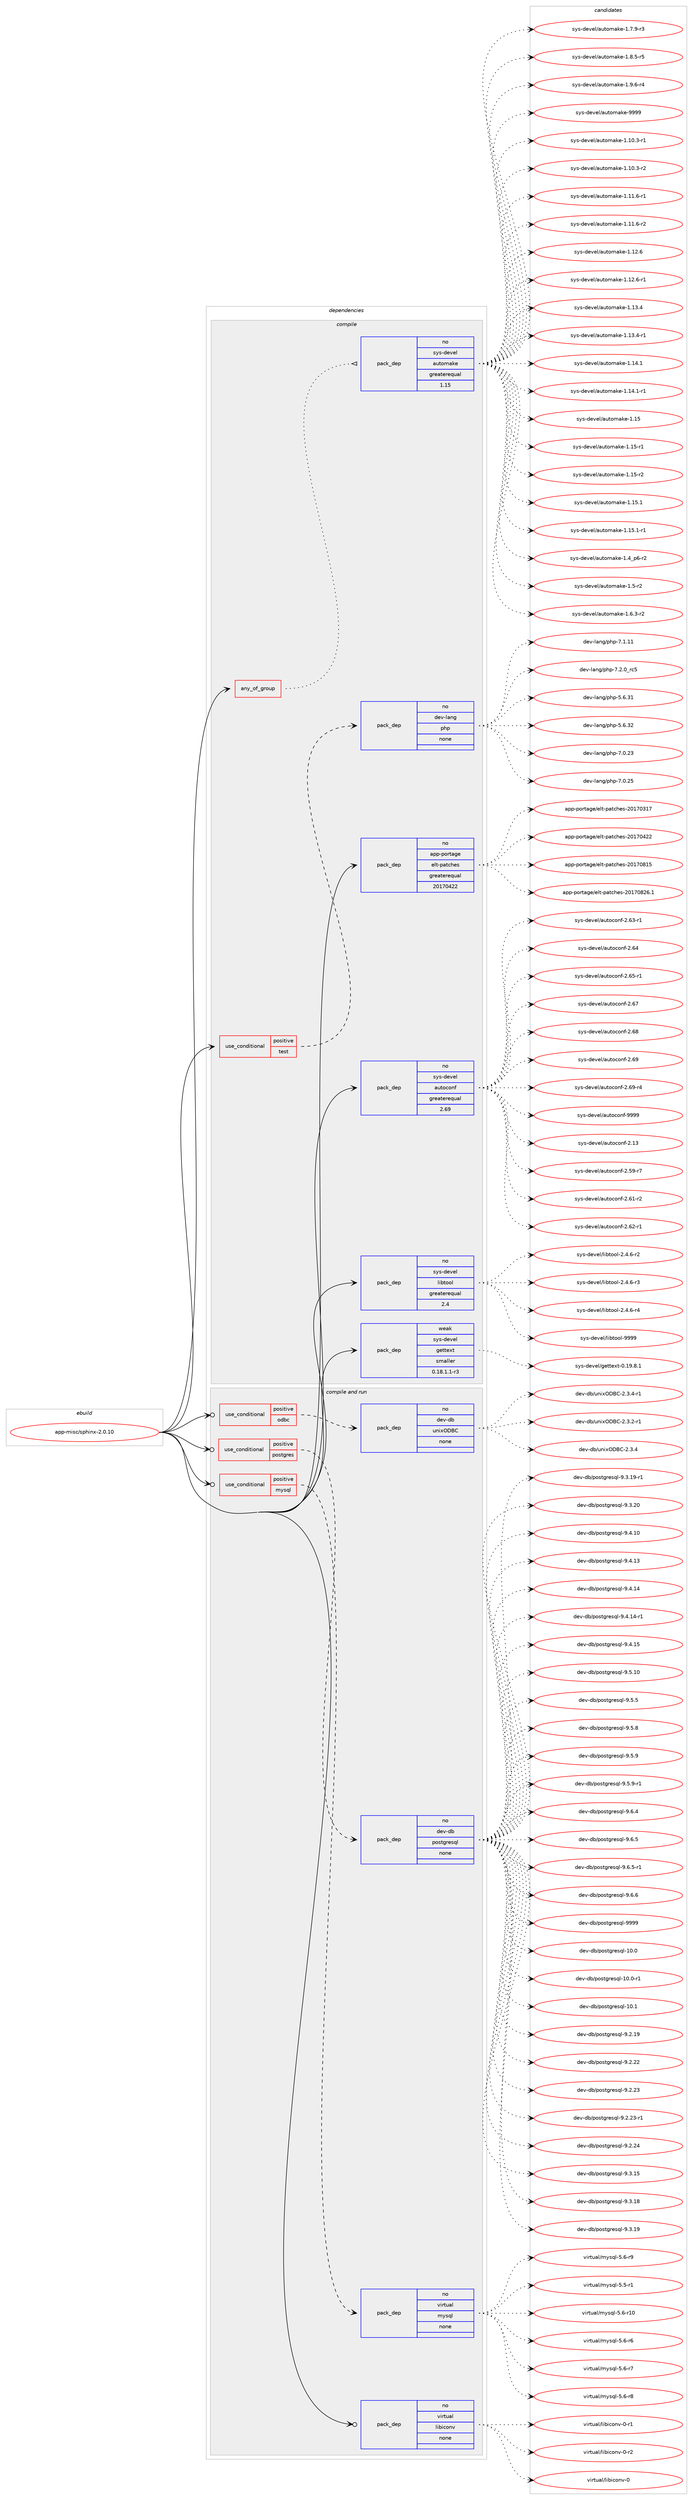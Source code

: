 digraph prolog {

# *************
# Graph options
# *************

newrank=true;
concentrate=true;
compound=true;
graph [rankdir=LR,fontname=Helvetica,fontsize=10,ranksep=1.5];#, ranksep=2.5, nodesep=0.2];
edge  [arrowhead=vee];
node  [fontname=Helvetica,fontsize=10];

# **********
# The ebuild
# **********

subgraph cluster_leftcol {
color=gray;
rank=same;
label=<<i>ebuild</i>>;
id [label="app-misc/sphinx-2.0.10", color=red, width=4, href="../app-misc/sphinx-2.0.10.svg"];
}

# ****************
# The dependencies
# ****************

subgraph cluster_midcol {
color=gray;
label=<<i>dependencies</i>>;
subgraph cluster_compile {
fillcolor="#eeeeee";
style=filled;
label=<<i>compile</i>>;
subgraph any778 {
dependency47933 [label=<<TABLE BORDER="0" CELLBORDER="1" CELLSPACING="0" CELLPADDING="4"><TR><TD CELLPADDING="10">any_of_group</TD></TR></TABLE>>, shape=none, color=red];subgraph pack34350 {
dependency47934 [label=<<TABLE BORDER="0" CELLBORDER="1" CELLSPACING="0" CELLPADDING="4" WIDTH="220"><TR><TD ROWSPAN="6" CELLPADDING="30">pack_dep</TD></TR><TR><TD WIDTH="110">no</TD></TR><TR><TD>sys-devel</TD></TR><TR><TD>automake</TD></TR><TR><TD>greaterequal</TD></TR><TR><TD>1.15</TD></TR></TABLE>>, shape=none, color=blue];
}
dependency47933:e -> dependency47934:w [weight=20,style="dotted",arrowhead="oinv"];
}
id:e -> dependency47933:w [weight=20,style="solid",arrowhead="vee"];
subgraph cond12784 {
dependency47935 [label=<<TABLE BORDER="0" CELLBORDER="1" CELLSPACING="0" CELLPADDING="4"><TR><TD ROWSPAN="3" CELLPADDING="10">use_conditional</TD></TR><TR><TD>positive</TD></TR><TR><TD>test</TD></TR></TABLE>>, shape=none, color=red];
subgraph pack34351 {
dependency47936 [label=<<TABLE BORDER="0" CELLBORDER="1" CELLSPACING="0" CELLPADDING="4" WIDTH="220"><TR><TD ROWSPAN="6" CELLPADDING="30">pack_dep</TD></TR><TR><TD WIDTH="110">no</TD></TR><TR><TD>dev-lang</TD></TR><TR><TD>php</TD></TR><TR><TD>none</TD></TR><TR><TD></TD></TR></TABLE>>, shape=none, color=blue];
}
dependency47935:e -> dependency47936:w [weight=20,style="dashed",arrowhead="vee"];
}
id:e -> dependency47935:w [weight=20,style="solid",arrowhead="vee"];
subgraph pack34352 {
dependency47937 [label=<<TABLE BORDER="0" CELLBORDER="1" CELLSPACING="0" CELLPADDING="4" WIDTH="220"><TR><TD ROWSPAN="6" CELLPADDING="30">pack_dep</TD></TR><TR><TD WIDTH="110">no</TD></TR><TR><TD>app-portage</TD></TR><TR><TD>elt-patches</TD></TR><TR><TD>greaterequal</TD></TR><TR><TD>20170422</TD></TR></TABLE>>, shape=none, color=blue];
}
id:e -> dependency47937:w [weight=20,style="solid",arrowhead="vee"];
subgraph pack34353 {
dependency47938 [label=<<TABLE BORDER="0" CELLBORDER="1" CELLSPACING="0" CELLPADDING="4" WIDTH="220"><TR><TD ROWSPAN="6" CELLPADDING="30">pack_dep</TD></TR><TR><TD WIDTH="110">no</TD></TR><TR><TD>sys-devel</TD></TR><TR><TD>autoconf</TD></TR><TR><TD>greaterequal</TD></TR><TR><TD>2.69</TD></TR></TABLE>>, shape=none, color=blue];
}
id:e -> dependency47938:w [weight=20,style="solid",arrowhead="vee"];
subgraph pack34354 {
dependency47939 [label=<<TABLE BORDER="0" CELLBORDER="1" CELLSPACING="0" CELLPADDING="4" WIDTH="220"><TR><TD ROWSPAN="6" CELLPADDING="30">pack_dep</TD></TR><TR><TD WIDTH="110">no</TD></TR><TR><TD>sys-devel</TD></TR><TR><TD>libtool</TD></TR><TR><TD>greaterequal</TD></TR><TR><TD>2.4</TD></TR></TABLE>>, shape=none, color=blue];
}
id:e -> dependency47939:w [weight=20,style="solid",arrowhead="vee"];
subgraph pack34355 {
dependency47940 [label=<<TABLE BORDER="0" CELLBORDER="1" CELLSPACING="0" CELLPADDING="4" WIDTH="220"><TR><TD ROWSPAN="6" CELLPADDING="30">pack_dep</TD></TR><TR><TD WIDTH="110">weak</TD></TR><TR><TD>sys-devel</TD></TR><TR><TD>gettext</TD></TR><TR><TD>smaller</TD></TR><TR><TD>0.18.1.1-r3</TD></TR></TABLE>>, shape=none, color=blue];
}
id:e -> dependency47940:w [weight=20,style="solid",arrowhead="vee"];
}
subgraph cluster_compileandrun {
fillcolor="#eeeeee";
style=filled;
label=<<i>compile and run</i>>;
subgraph cond12785 {
dependency47941 [label=<<TABLE BORDER="0" CELLBORDER="1" CELLSPACING="0" CELLPADDING="4"><TR><TD ROWSPAN="3" CELLPADDING="10">use_conditional</TD></TR><TR><TD>positive</TD></TR><TR><TD>mysql</TD></TR></TABLE>>, shape=none, color=red];
subgraph pack34356 {
dependency47942 [label=<<TABLE BORDER="0" CELLBORDER="1" CELLSPACING="0" CELLPADDING="4" WIDTH="220"><TR><TD ROWSPAN="6" CELLPADDING="30">pack_dep</TD></TR><TR><TD WIDTH="110">no</TD></TR><TR><TD>virtual</TD></TR><TR><TD>mysql</TD></TR><TR><TD>none</TD></TR><TR><TD></TD></TR></TABLE>>, shape=none, color=blue];
}
dependency47941:e -> dependency47942:w [weight=20,style="dashed",arrowhead="vee"];
}
id:e -> dependency47941:w [weight=20,style="solid",arrowhead="odotvee"];
subgraph cond12786 {
dependency47943 [label=<<TABLE BORDER="0" CELLBORDER="1" CELLSPACING="0" CELLPADDING="4"><TR><TD ROWSPAN="3" CELLPADDING="10">use_conditional</TD></TR><TR><TD>positive</TD></TR><TR><TD>odbc</TD></TR></TABLE>>, shape=none, color=red];
subgraph pack34357 {
dependency47944 [label=<<TABLE BORDER="0" CELLBORDER="1" CELLSPACING="0" CELLPADDING="4" WIDTH="220"><TR><TD ROWSPAN="6" CELLPADDING="30">pack_dep</TD></TR><TR><TD WIDTH="110">no</TD></TR><TR><TD>dev-db</TD></TR><TR><TD>unixODBC</TD></TR><TR><TD>none</TD></TR><TR><TD></TD></TR></TABLE>>, shape=none, color=blue];
}
dependency47943:e -> dependency47944:w [weight=20,style="dashed",arrowhead="vee"];
}
id:e -> dependency47943:w [weight=20,style="solid",arrowhead="odotvee"];
subgraph cond12787 {
dependency47945 [label=<<TABLE BORDER="0" CELLBORDER="1" CELLSPACING="0" CELLPADDING="4"><TR><TD ROWSPAN="3" CELLPADDING="10">use_conditional</TD></TR><TR><TD>positive</TD></TR><TR><TD>postgres</TD></TR></TABLE>>, shape=none, color=red];
subgraph pack34358 {
dependency47946 [label=<<TABLE BORDER="0" CELLBORDER="1" CELLSPACING="0" CELLPADDING="4" WIDTH="220"><TR><TD ROWSPAN="6" CELLPADDING="30">pack_dep</TD></TR><TR><TD WIDTH="110">no</TD></TR><TR><TD>dev-db</TD></TR><TR><TD>postgresql</TD></TR><TR><TD>none</TD></TR><TR><TD></TD></TR></TABLE>>, shape=none, color=blue];
}
dependency47945:e -> dependency47946:w [weight=20,style="dashed",arrowhead="vee"];
}
id:e -> dependency47945:w [weight=20,style="solid",arrowhead="odotvee"];
subgraph pack34359 {
dependency47947 [label=<<TABLE BORDER="0" CELLBORDER="1" CELLSPACING="0" CELLPADDING="4" WIDTH="220"><TR><TD ROWSPAN="6" CELLPADDING="30">pack_dep</TD></TR><TR><TD WIDTH="110">no</TD></TR><TR><TD>virtual</TD></TR><TR><TD>libiconv</TD></TR><TR><TD>none</TD></TR><TR><TD></TD></TR></TABLE>>, shape=none, color=blue];
}
id:e -> dependency47947:w [weight=20,style="solid",arrowhead="odotvee"];
}
subgraph cluster_run {
fillcolor="#eeeeee";
style=filled;
label=<<i>run</i>>;
}
}

# **************
# The candidates
# **************

subgraph cluster_choices {
rank=same;
color=gray;
label=<<i>candidates</i>>;

subgraph choice34350 {
color=black;
nodesep=1;
choice11512111545100101118101108479711711611110997107101454946494846514511449 [label="sys-devel/automake-1.10.3-r1", color=red, width=4,href="../sys-devel/automake-1.10.3-r1.svg"];
choice11512111545100101118101108479711711611110997107101454946494846514511450 [label="sys-devel/automake-1.10.3-r2", color=red, width=4,href="../sys-devel/automake-1.10.3-r2.svg"];
choice11512111545100101118101108479711711611110997107101454946494946544511449 [label="sys-devel/automake-1.11.6-r1", color=red, width=4,href="../sys-devel/automake-1.11.6-r1.svg"];
choice11512111545100101118101108479711711611110997107101454946494946544511450 [label="sys-devel/automake-1.11.6-r2", color=red, width=4,href="../sys-devel/automake-1.11.6-r2.svg"];
choice1151211154510010111810110847971171161111099710710145494649504654 [label="sys-devel/automake-1.12.6", color=red, width=4,href="../sys-devel/automake-1.12.6.svg"];
choice11512111545100101118101108479711711611110997107101454946495046544511449 [label="sys-devel/automake-1.12.6-r1", color=red, width=4,href="../sys-devel/automake-1.12.6-r1.svg"];
choice1151211154510010111810110847971171161111099710710145494649514652 [label="sys-devel/automake-1.13.4", color=red, width=4,href="../sys-devel/automake-1.13.4.svg"];
choice11512111545100101118101108479711711611110997107101454946495146524511449 [label="sys-devel/automake-1.13.4-r1", color=red, width=4,href="../sys-devel/automake-1.13.4-r1.svg"];
choice1151211154510010111810110847971171161111099710710145494649524649 [label="sys-devel/automake-1.14.1", color=red, width=4,href="../sys-devel/automake-1.14.1.svg"];
choice11512111545100101118101108479711711611110997107101454946495246494511449 [label="sys-devel/automake-1.14.1-r1", color=red, width=4,href="../sys-devel/automake-1.14.1-r1.svg"];
choice115121115451001011181011084797117116111109971071014549464953 [label="sys-devel/automake-1.15", color=red, width=4,href="../sys-devel/automake-1.15.svg"];
choice1151211154510010111810110847971171161111099710710145494649534511449 [label="sys-devel/automake-1.15-r1", color=red, width=4,href="../sys-devel/automake-1.15-r1.svg"];
choice1151211154510010111810110847971171161111099710710145494649534511450 [label="sys-devel/automake-1.15-r2", color=red, width=4,href="../sys-devel/automake-1.15-r2.svg"];
choice1151211154510010111810110847971171161111099710710145494649534649 [label="sys-devel/automake-1.15.1", color=red, width=4,href="../sys-devel/automake-1.15.1.svg"];
choice11512111545100101118101108479711711611110997107101454946495346494511449 [label="sys-devel/automake-1.15.1-r1", color=red, width=4,href="../sys-devel/automake-1.15.1-r1.svg"];
choice115121115451001011181011084797117116111109971071014549465295112544511450 [label="sys-devel/automake-1.4_p6-r2", color=red, width=4,href="../sys-devel/automake-1.4_p6-r2.svg"];
choice11512111545100101118101108479711711611110997107101454946534511450 [label="sys-devel/automake-1.5-r2", color=red, width=4,href="../sys-devel/automake-1.5-r2.svg"];
choice115121115451001011181011084797117116111109971071014549465446514511450 [label="sys-devel/automake-1.6.3-r2", color=red, width=4,href="../sys-devel/automake-1.6.3-r2.svg"];
choice115121115451001011181011084797117116111109971071014549465546574511451 [label="sys-devel/automake-1.7.9-r3", color=red, width=4,href="../sys-devel/automake-1.7.9-r3.svg"];
choice115121115451001011181011084797117116111109971071014549465646534511453 [label="sys-devel/automake-1.8.5-r5", color=red, width=4,href="../sys-devel/automake-1.8.5-r5.svg"];
choice115121115451001011181011084797117116111109971071014549465746544511452 [label="sys-devel/automake-1.9.6-r4", color=red, width=4,href="../sys-devel/automake-1.9.6-r4.svg"];
choice115121115451001011181011084797117116111109971071014557575757 [label="sys-devel/automake-9999", color=red, width=4,href="../sys-devel/automake-9999.svg"];
dependency47934:e -> choice11512111545100101118101108479711711611110997107101454946494846514511449:w [style=dotted,weight="100"];
dependency47934:e -> choice11512111545100101118101108479711711611110997107101454946494846514511450:w [style=dotted,weight="100"];
dependency47934:e -> choice11512111545100101118101108479711711611110997107101454946494946544511449:w [style=dotted,weight="100"];
dependency47934:e -> choice11512111545100101118101108479711711611110997107101454946494946544511450:w [style=dotted,weight="100"];
dependency47934:e -> choice1151211154510010111810110847971171161111099710710145494649504654:w [style=dotted,weight="100"];
dependency47934:e -> choice11512111545100101118101108479711711611110997107101454946495046544511449:w [style=dotted,weight="100"];
dependency47934:e -> choice1151211154510010111810110847971171161111099710710145494649514652:w [style=dotted,weight="100"];
dependency47934:e -> choice11512111545100101118101108479711711611110997107101454946495146524511449:w [style=dotted,weight="100"];
dependency47934:e -> choice1151211154510010111810110847971171161111099710710145494649524649:w [style=dotted,weight="100"];
dependency47934:e -> choice11512111545100101118101108479711711611110997107101454946495246494511449:w [style=dotted,weight="100"];
dependency47934:e -> choice115121115451001011181011084797117116111109971071014549464953:w [style=dotted,weight="100"];
dependency47934:e -> choice1151211154510010111810110847971171161111099710710145494649534511449:w [style=dotted,weight="100"];
dependency47934:e -> choice1151211154510010111810110847971171161111099710710145494649534511450:w [style=dotted,weight="100"];
dependency47934:e -> choice1151211154510010111810110847971171161111099710710145494649534649:w [style=dotted,weight="100"];
dependency47934:e -> choice11512111545100101118101108479711711611110997107101454946495346494511449:w [style=dotted,weight="100"];
dependency47934:e -> choice115121115451001011181011084797117116111109971071014549465295112544511450:w [style=dotted,weight="100"];
dependency47934:e -> choice11512111545100101118101108479711711611110997107101454946534511450:w [style=dotted,weight="100"];
dependency47934:e -> choice115121115451001011181011084797117116111109971071014549465446514511450:w [style=dotted,weight="100"];
dependency47934:e -> choice115121115451001011181011084797117116111109971071014549465546574511451:w [style=dotted,weight="100"];
dependency47934:e -> choice115121115451001011181011084797117116111109971071014549465646534511453:w [style=dotted,weight="100"];
dependency47934:e -> choice115121115451001011181011084797117116111109971071014549465746544511452:w [style=dotted,weight="100"];
dependency47934:e -> choice115121115451001011181011084797117116111109971071014557575757:w [style=dotted,weight="100"];
}
subgraph choice34351 {
color=black;
nodesep=1;
choice10010111845108971101034711210411245534654465149 [label="dev-lang/php-5.6.31", color=red, width=4,href="../dev-lang/php-5.6.31.svg"];
choice10010111845108971101034711210411245534654465150 [label="dev-lang/php-5.6.32", color=red, width=4,href="../dev-lang/php-5.6.32.svg"];
choice10010111845108971101034711210411245554648465051 [label="dev-lang/php-7.0.23", color=red, width=4,href="../dev-lang/php-7.0.23.svg"];
choice10010111845108971101034711210411245554648465053 [label="dev-lang/php-7.0.25", color=red, width=4,href="../dev-lang/php-7.0.25.svg"];
choice10010111845108971101034711210411245554649464949 [label="dev-lang/php-7.1.11", color=red, width=4,href="../dev-lang/php-7.1.11.svg"];
choice100101118451089711010347112104112455546504648951149953 [label="dev-lang/php-7.2.0_rc5", color=red, width=4,href="../dev-lang/php-7.2.0_rc5.svg"];
dependency47936:e -> choice10010111845108971101034711210411245534654465149:w [style=dotted,weight="100"];
dependency47936:e -> choice10010111845108971101034711210411245534654465150:w [style=dotted,weight="100"];
dependency47936:e -> choice10010111845108971101034711210411245554648465051:w [style=dotted,weight="100"];
dependency47936:e -> choice10010111845108971101034711210411245554648465053:w [style=dotted,weight="100"];
dependency47936:e -> choice10010111845108971101034711210411245554649464949:w [style=dotted,weight="100"];
dependency47936:e -> choice100101118451089711010347112104112455546504648951149953:w [style=dotted,weight="100"];
}
subgraph choice34352 {
color=black;
nodesep=1;
choice97112112451121111141169710310147101108116451129711699104101115455048495548514955 [label="app-portage/elt-patches-20170317", color=red, width=4,href="../app-portage/elt-patches-20170317.svg"];
choice97112112451121111141169710310147101108116451129711699104101115455048495548525050 [label="app-portage/elt-patches-20170422", color=red, width=4,href="../app-portage/elt-patches-20170422.svg"];
choice97112112451121111141169710310147101108116451129711699104101115455048495548564953 [label="app-portage/elt-patches-20170815", color=red, width=4,href="../app-portage/elt-patches-20170815.svg"];
choice971121124511211111411697103101471011081164511297116991041011154550484955485650544649 [label="app-portage/elt-patches-20170826.1", color=red, width=4,href="../app-portage/elt-patches-20170826.1.svg"];
dependency47937:e -> choice97112112451121111141169710310147101108116451129711699104101115455048495548514955:w [style=dotted,weight="100"];
dependency47937:e -> choice97112112451121111141169710310147101108116451129711699104101115455048495548525050:w [style=dotted,weight="100"];
dependency47937:e -> choice97112112451121111141169710310147101108116451129711699104101115455048495548564953:w [style=dotted,weight="100"];
dependency47937:e -> choice971121124511211111411697103101471011081164511297116991041011154550484955485650544649:w [style=dotted,weight="100"];
}
subgraph choice34353 {
color=black;
nodesep=1;
choice115121115451001011181011084797117116111991111101024550464951 [label="sys-devel/autoconf-2.13", color=red, width=4,href="../sys-devel/autoconf-2.13.svg"];
choice1151211154510010111810110847971171161119911111010245504653574511455 [label="sys-devel/autoconf-2.59-r7", color=red, width=4,href="../sys-devel/autoconf-2.59-r7.svg"];
choice1151211154510010111810110847971171161119911111010245504654494511450 [label="sys-devel/autoconf-2.61-r2", color=red, width=4,href="../sys-devel/autoconf-2.61-r2.svg"];
choice1151211154510010111810110847971171161119911111010245504654504511449 [label="sys-devel/autoconf-2.62-r1", color=red, width=4,href="../sys-devel/autoconf-2.62-r1.svg"];
choice1151211154510010111810110847971171161119911111010245504654514511449 [label="sys-devel/autoconf-2.63-r1", color=red, width=4,href="../sys-devel/autoconf-2.63-r1.svg"];
choice115121115451001011181011084797117116111991111101024550465452 [label="sys-devel/autoconf-2.64", color=red, width=4,href="../sys-devel/autoconf-2.64.svg"];
choice1151211154510010111810110847971171161119911111010245504654534511449 [label="sys-devel/autoconf-2.65-r1", color=red, width=4,href="../sys-devel/autoconf-2.65-r1.svg"];
choice115121115451001011181011084797117116111991111101024550465455 [label="sys-devel/autoconf-2.67", color=red, width=4,href="../sys-devel/autoconf-2.67.svg"];
choice115121115451001011181011084797117116111991111101024550465456 [label="sys-devel/autoconf-2.68", color=red, width=4,href="../sys-devel/autoconf-2.68.svg"];
choice115121115451001011181011084797117116111991111101024550465457 [label="sys-devel/autoconf-2.69", color=red, width=4,href="../sys-devel/autoconf-2.69.svg"];
choice1151211154510010111810110847971171161119911111010245504654574511452 [label="sys-devel/autoconf-2.69-r4", color=red, width=4,href="../sys-devel/autoconf-2.69-r4.svg"];
choice115121115451001011181011084797117116111991111101024557575757 [label="sys-devel/autoconf-9999", color=red, width=4,href="../sys-devel/autoconf-9999.svg"];
dependency47938:e -> choice115121115451001011181011084797117116111991111101024550464951:w [style=dotted,weight="100"];
dependency47938:e -> choice1151211154510010111810110847971171161119911111010245504653574511455:w [style=dotted,weight="100"];
dependency47938:e -> choice1151211154510010111810110847971171161119911111010245504654494511450:w [style=dotted,weight="100"];
dependency47938:e -> choice1151211154510010111810110847971171161119911111010245504654504511449:w [style=dotted,weight="100"];
dependency47938:e -> choice1151211154510010111810110847971171161119911111010245504654514511449:w [style=dotted,weight="100"];
dependency47938:e -> choice115121115451001011181011084797117116111991111101024550465452:w [style=dotted,weight="100"];
dependency47938:e -> choice1151211154510010111810110847971171161119911111010245504654534511449:w [style=dotted,weight="100"];
dependency47938:e -> choice115121115451001011181011084797117116111991111101024550465455:w [style=dotted,weight="100"];
dependency47938:e -> choice115121115451001011181011084797117116111991111101024550465456:w [style=dotted,weight="100"];
dependency47938:e -> choice115121115451001011181011084797117116111991111101024550465457:w [style=dotted,weight="100"];
dependency47938:e -> choice1151211154510010111810110847971171161119911111010245504654574511452:w [style=dotted,weight="100"];
dependency47938:e -> choice115121115451001011181011084797117116111991111101024557575757:w [style=dotted,weight="100"];
}
subgraph choice34354 {
color=black;
nodesep=1;
choice1151211154510010111810110847108105981161111111084550465246544511450 [label="sys-devel/libtool-2.4.6-r2", color=red, width=4,href="../sys-devel/libtool-2.4.6-r2.svg"];
choice1151211154510010111810110847108105981161111111084550465246544511451 [label="sys-devel/libtool-2.4.6-r3", color=red, width=4,href="../sys-devel/libtool-2.4.6-r3.svg"];
choice1151211154510010111810110847108105981161111111084550465246544511452 [label="sys-devel/libtool-2.4.6-r4", color=red, width=4,href="../sys-devel/libtool-2.4.6-r4.svg"];
choice1151211154510010111810110847108105981161111111084557575757 [label="sys-devel/libtool-9999", color=red, width=4,href="../sys-devel/libtool-9999.svg"];
dependency47939:e -> choice1151211154510010111810110847108105981161111111084550465246544511450:w [style=dotted,weight="100"];
dependency47939:e -> choice1151211154510010111810110847108105981161111111084550465246544511451:w [style=dotted,weight="100"];
dependency47939:e -> choice1151211154510010111810110847108105981161111111084550465246544511452:w [style=dotted,weight="100"];
dependency47939:e -> choice1151211154510010111810110847108105981161111111084557575757:w [style=dotted,weight="100"];
}
subgraph choice34355 {
color=black;
nodesep=1;
choice1151211154510010111810110847103101116116101120116454846495746564649 [label="sys-devel/gettext-0.19.8.1", color=red, width=4,href="../sys-devel/gettext-0.19.8.1.svg"];
dependency47940:e -> choice1151211154510010111810110847103101116116101120116454846495746564649:w [style=dotted,weight="100"];
}
subgraph choice34356 {
color=black;
nodesep=1;
choice1181051141161179710847109121115113108455346534511449 [label="virtual/mysql-5.5-r1", color=red, width=4,href="../virtual/mysql-5.5-r1.svg"];
choice118105114116117971084710912111511310845534654451144948 [label="virtual/mysql-5.6-r10", color=red, width=4,href="../virtual/mysql-5.6-r10.svg"];
choice1181051141161179710847109121115113108455346544511454 [label="virtual/mysql-5.6-r6", color=red, width=4,href="../virtual/mysql-5.6-r6.svg"];
choice1181051141161179710847109121115113108455346544511455 [label="virtual/mysql-5.6-r7", color=red, width=4,href="../virtual/mysql-5.6-r7.svg"];
choice1181051141161179710847109121115113108455346544511456 [label="virtual/mysql-5.6-r8", color=red, width=4,href="../virtual/mysql-5.6-r8.svg"];
choice1181051141161179710847109121115113108455346544511457 [label="virtual/mysql-5.6-r9", color=red, width=4,href="../virtual/mysql-5.6-r9.svg"];
dependency47942:e -> choice1181051141161179710847109121115113108455346534511449:w [style=dotted,weight="100"];
dependency47942:e -> choice118105114116117971084710912111511310845534654451144948:w [style=dotted,weight="100"];
dependency47942:e -> choice1181051141161179710847109121115113108455346544511454:w [style=dotted,weight="100"];
dependency47942:e -> choice1181051141161179710847109121115113108455346544511455:w [style=dotted,weight="100"];
dependency47942:e -> choice1181051141161179710847109121115113108455346544511456:w [style=dotted,weight="100"];
dependency47942:e -> choice1181051141161179710847109121115113108455346544511457:w [style=dotted,weight="100"];
}
subgraph choice34357 {
color=black;
nodesep=1;
choice100101118451009847117110105120796866674550465146504511449 [label="dev-db/unixODBC-2.3.2-r1", color=red, width=4,href="../dev-db/unixODBC-2.3.2-r1.svg"];
choice10010111845100984711711010512079686667455046514652 [label="dev-db/unixODBC-2.3.4", color=red, width=4,href="../dev-db/unixODBC-2.3.4.svg"];
choice100101118451009847117110105120796866674550465146524511449 [label="dev-db/unixODBC-2.3.4-r1", color=red, width=4,href="../dev-db/unixODBC-2.3.4-r1.svg"];
dependency47944:e -> choice100101118451009847117110105120796866674550465146504511449:w [style=dotted,weight="100"];
dependency47944:e -> choice10010111845100984711711010512079686667455046514652:w [style=dotted,weight="100"];
dependency47944:e -> choice100101118451009847117110105120796866674550465146524511449:w [style=dotted,weight="100"];
}
subgraph choice34358 {
color=black;
nodesep=1;
choice1001011184510098471121111151161031141011151131084549484648 [label="dev-db/postgresql-10.0", color=red, width=4,href="../dev-db/postgresql-10.0.svg"];
choice10010111845100984711211111511610311410111511310845494846484511449 [label="dev-db/postgresql-10.0-r1", color=red, width=4,href="../dev-db/postgresql-10.0-r1.svg"];
choice1001011184510098471121111151161031141011151131084549484649 [label="dev-db/postgresql-10.1", color=red, width=4,href="../dev-db/postgresql-10.1.svg"];
choice10010111845100984711211111511610311410111511310845574650464957 [label="dev-db/postgresql-9.2.19", color=red, width=4,href="../dev-db/postgresql-9.2.19.svg"];
choice10010111845100984711211111511610311410111511310845574650465050 [label="dev-db/postgresql-9.2.22", color=red, width=4,href="../dev-db/postgresql-9.2.22.svg"];
choice10010111845100984711211111511610311410111511310845574650465051 [label="dev-db/postgresql-9.2.23", color=red, width=4,href="../dev-db/postgresql-9.2.23.svg"];
choice100101118451009847112111115116103114101115113108455746504650514511449 [label="dev-db/postgresql-9.2.23-r1", color=red, width=4,href="../dev-db/postgresql-9.2.23-r1.svg"];
choice10010111845100984711211111511610311410111511310845574650465052 [label="dev-db/postgresql-9.2.24", color=red, width=4,href="../dev-db/postgresql-9.2.24.svg"];
choice10010111845100984711211111511610311410111511310845574651464953 [label="dev-db/postgresql-9.3.15", color=red, width=4,href="../dev-db/postgresql-9.3.15.svg"];
choice10010111845100984711211111511610311410111511310845574651464956 [label="dev-db/postgresql-9.3.18", color=red, width=4,href="../dev-db/postgresql-9.3.18.svg"];
choice10010111845100984711211111511610311410111511310845574651464957 [label="dev-db/postgresql-9.3.19", color=red, width=4,href="../dev-db/postgresql-9.3.19.svg"];
choice100101118451009847112111115116103114101115113108455746514649574511449 [label="dev-db/postgresql-9.3.19-r1", color=red, width=4,href="../dev-db/postgresql-9.3.19-r1.svg"];
choice10010111845100984711211111511610311410111511310845574651465048 [label="dev-db/postgresql-9.3.20", color=red, width=4,href="../dev-db/postgresql-9.3.20.svg"];
choice10010111845100984711211111511610311410111511310845574652464948 [label="dev-db/postgresql-9.4.10", color=red, width=4,href="../dev-db/postgresql-9.4.10.svg"];
choice10010111845100984711211111511610311410111511310845574652464951 [label="dev-db/postgresql-9.4.13", color=red, width=4,href="../dev-db/postgresql-9.4.13.svg"];
choice10010111845100984711211111511610311410111511310845574652464952 [label="dev-db/postgresql-9.4.14", color=red, width=4,href="../dev-db/postgresql-9.4.14.svg"];
choice100101118451009847112111115116103114101115113108455746524649524511449 [label="dev-db/postgresql-9.4.14-r1", color=red, width=4,href="../dev-db/postgresql-9.4.14-r1.svg"];
choice10010111845100984711211111511610311410111511310845574652464953 [label="dev-db/postgresql-9.4.15", color=red, width=4,href="../dev-db/postgresql-9.4.15.svg"];
choice10010111845100984711211111511610311410111511310845574653464948 [label="dev-db/postgresql-9.5.10", color=red, width=4,href="../dev-db/postgresql-9.5.10.svg"];
choice100101118451009847112111115116103114101115113108455746534653 [label="dev-db/postgresql-9.5.5", color=red, width=4,href="../dev-db/postgresql-9.5.5.svg"];
choice100101118451009847112111115116103114101115113108455746534656 [label="dev-db/postgresql-9.5.8", color=red, width=4,href="../dev-db/postgresql-9.5.8.svg"];
choice100101118451009847112111115116103114101115113108455746534657 [label="dev-db/postgresql-9.5.9", color=red, width=4,href="../dev-db/postgresql-9.5.9.svg"];
choice1001011184510098471121111151161031141011151131084557465346574511449 [label="dev-db/postgresql-9.5.9-r1", color=red, width=4,href="../dev-db/postgresql-9.5.9-r1.svg"];
choice100101118451009847112111115116103114101115113108455746544652 [label="dev-db/postgresql-9.6.4", color=red, width=4,href="../dev-db/postgresql-9.6.4.svg"];
choice100101118451009847112111115116103114101115113108455746544653 [label="dev-db/postgresql-9.6.5", color=red, width=4,href="../dev-db/postgresql-9.6.5.svg"];
choice1001011184510098471121111151161031141011151131084557465446534511449 [label="dev-db/postgresql-9.6.5-r1", color=red, width=4,href="../dev-db/postgresql-9.6.5-r1.svg"];
choice100101118451009847112111115116103114101115113108455746544654 [label="dev-db/postgresql-9.6.6", color=red, width=4,href="../dev-db/postgresql-9.6.6.svg"];
choice1001011184510098471121111151161031141011151131084557575757 [label="dev-db/postgresql-9999", color=red, width=4,href="../dev-db/postgresql-9999.svg"];
dependency47946:e -> choice1001011184510098471121111151161031141011151131084549484648:w [style=dotted,weight="100"];
dependency47946:e -> choice10010111845100984711211111511610311410111511310845494846484511449:w [style=dotted,weight="100"];
dependency47946:e -> choice1001011184510098471121111151161031141011151131084549484649:w [style=dotted,weight="100"];
dependency47946:e -> choice10010111845100984711211111511610311410111511310845574650464957:w [style=dotted,weight="100"];
dependency47946:e -> choice10010111845100984711211111511610311410111511310845574650465050:w [style=dotted,weight="100"];
dependency47946:e -> choice10010111845100984711211111511610311410111511310845574650465051:w [style=dotted,weight="100"];
dependency47946:e -> choice100101118451009847112111115116103114101115113108455746504650514511449:w [style=dotted,weight="100"];
dependency47946:e -> choice10010111845100984711211111511610311410111511310845574650465052:w [style=dotted,weight="100"];
dependency47946:e -> choice10010111845100984711211111511610311410111511310845574651464953:w [style=dotted,weight="100"];
dependency47946:e -> choice10010111845100984711211111511610311410111511310845574651464956:w [style=dotted,weight="100"];
dependency47946:e -> choice10010111845100984711211111511610311410111511310845574651464957:w [style=dotted,weight="100"];
dependency47946:e -> choice100101118451009847112111115116103114101115113108455746514649574511449:w [style=dotted,weight="100"];
dependency47946:e -> choice10010111845100984711211111511610311410111511310845574651465048:w [style=dotted,weight="100"];
dependency47946:e -> choice10010111845100984711211111511610311410111511310845574652464948:w [style=dotted,weight="100"];
dependency47946:e -> choice10010111845100984711211111511610311410111511310845574652464951:w [style=dotted,weight="100"];
dependency47946:e -> choice10010111845100984711211111511610311410111511310845574652464952:w [style=dotted,weight="100"];
dependency47946:e -> choice100101118451009847112111115116103114101115113108455746524649524511449:w [style=dotted,weight="100"];
dependency47946:e -> choice10010111845100984711211111511610311410111511310845574652464953:w [style=dotted,weight="100"];
dependency47946:e -> choice10010111845100984711211111511610311410111511310845574653464948:w [style=dotted,weight="100"];
dependency47946:e -> choice100101118451009847112111115116103114101115113108455746534653:w [style=dotted,weight="100"];
dependency47946:e -> choice100101118451009847112111115116103114101115113108455746534656:w [style=dotted,weight="100"];
dependency47946:e -> choice100101118451009847112111115116103114101115113108455746534657:w [style=dotted,weight="100"];
dependency47946:e -> choice1001011184510098471121111151161031141011151131084557465346574511449:w [style=dotted,weight="100"];
dependency47946:e -> choice100101118451009847112111115116103114101115113108455746544652:w [style=dotted,weight="100"];
dependency47946:e -> choice100101118451009847112111115116103114101115113108455746544653:w [style=dotted,weight="100"];
dependency47946:e -> choice1001011184510098471121111151161031141011151131084557465446534511449:w [style=dotted,weight="100"];
dependency47946:e -> choice100101118451009847112111115116103114101115113108455746544654:w [style=dotted,weight="100"];
dependency47946:e -> choice1001011184510098471121111151161031141011151131084557575757:w [style=dotted,weight="100"];
}
subgraph choice34359 {
color=black;
nodesep=1;
choice118105114116117971084710810598105991111101184548 [label="virtual/libiconv-0", color=red, width=4,href="../virtual/libiconv-0.svg"];
choice1181051141161179710847108105981059911111011845484511449 [label="virtual/libiconv-0-r1", color=red, width=4,href="../virtual/libiconv-0-r1.svg"];
choice1181051141161179710847108105981059911111011845484511450 [label="virtual/libiconv-0-r2", color=red, width=4,href="../virtual/libiconv-0-r2.svg"];
dependency47947:e -> choice118105114116117971084710810598105991111101184548:w [style=dotted,weight="100"];
dependency47947:e -> choice1181051141161179710847108105981059911111011845484511449:w [style=dotted,weight="100"];
dependency47947:e -> choice1181051141161179710847108105981059911111011845484511450:w [style=dotted,weight="100"];
}
}

}
